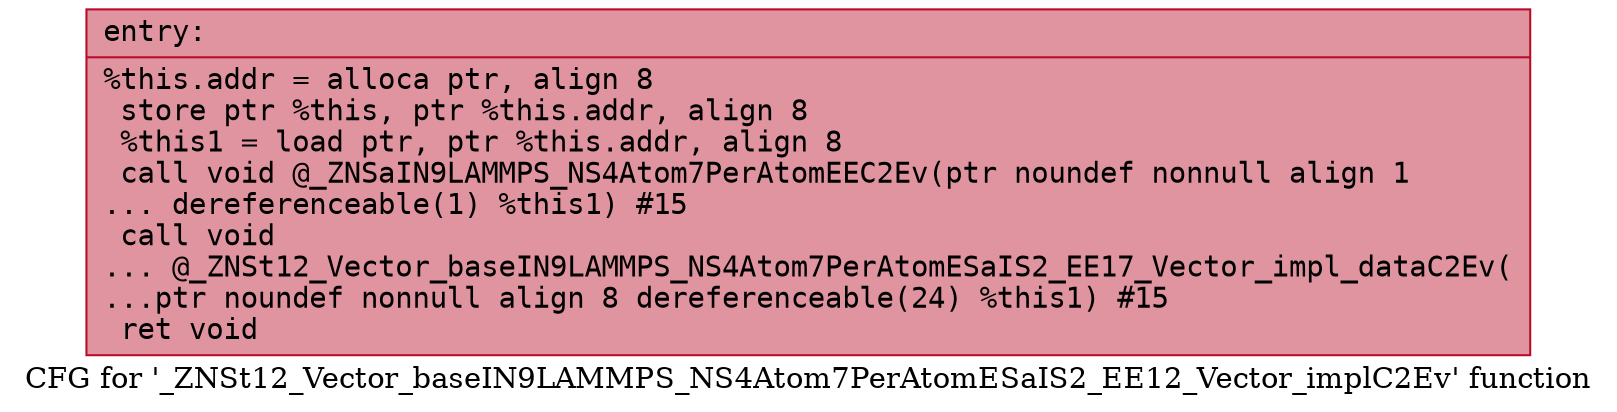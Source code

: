 digraph "CFG for '_ZNSt12_Vector_baseIN9LAMMPS_NS4Atom7PerAtomESaIS2_EE12_Vector_implC2Ev' function" {
	label="CFG for '_ZNSt12_Vector_baseIN9LAMMPS_NS4Atom7PerAtomESaIS2_EE12_Vector_implC2Ev' function";

	Node0x55aea91a3c10 [shape=record,color="#b70d28ff", style=filled, fillcolor="#b70d2870" fontname="Courier",label="{entry:\l|  %this.addr = alloca ptr, align 8\l  store ptr %this, ptr %this.addr, align 8\l  %this1 = load ptr, ptr %this.addr, align 8\l  call void @_ZNSaIN9LAMMPS_NS4Atom7PerAtomEEC2Ev(ptr noundef nonnull align 1\l... dereferenceable(1) %this1) #15\l  call void\l... @_ZNSt12_Vector_baseIN9LAMMPS_NS4Atom7PerAtomESaIS2_EE17_Vector_impl_dataC2Ev(\l...ptr noundef nonnull align 8 dereferenceable(24) %this1) #15\l  ret void\l}"];
}
